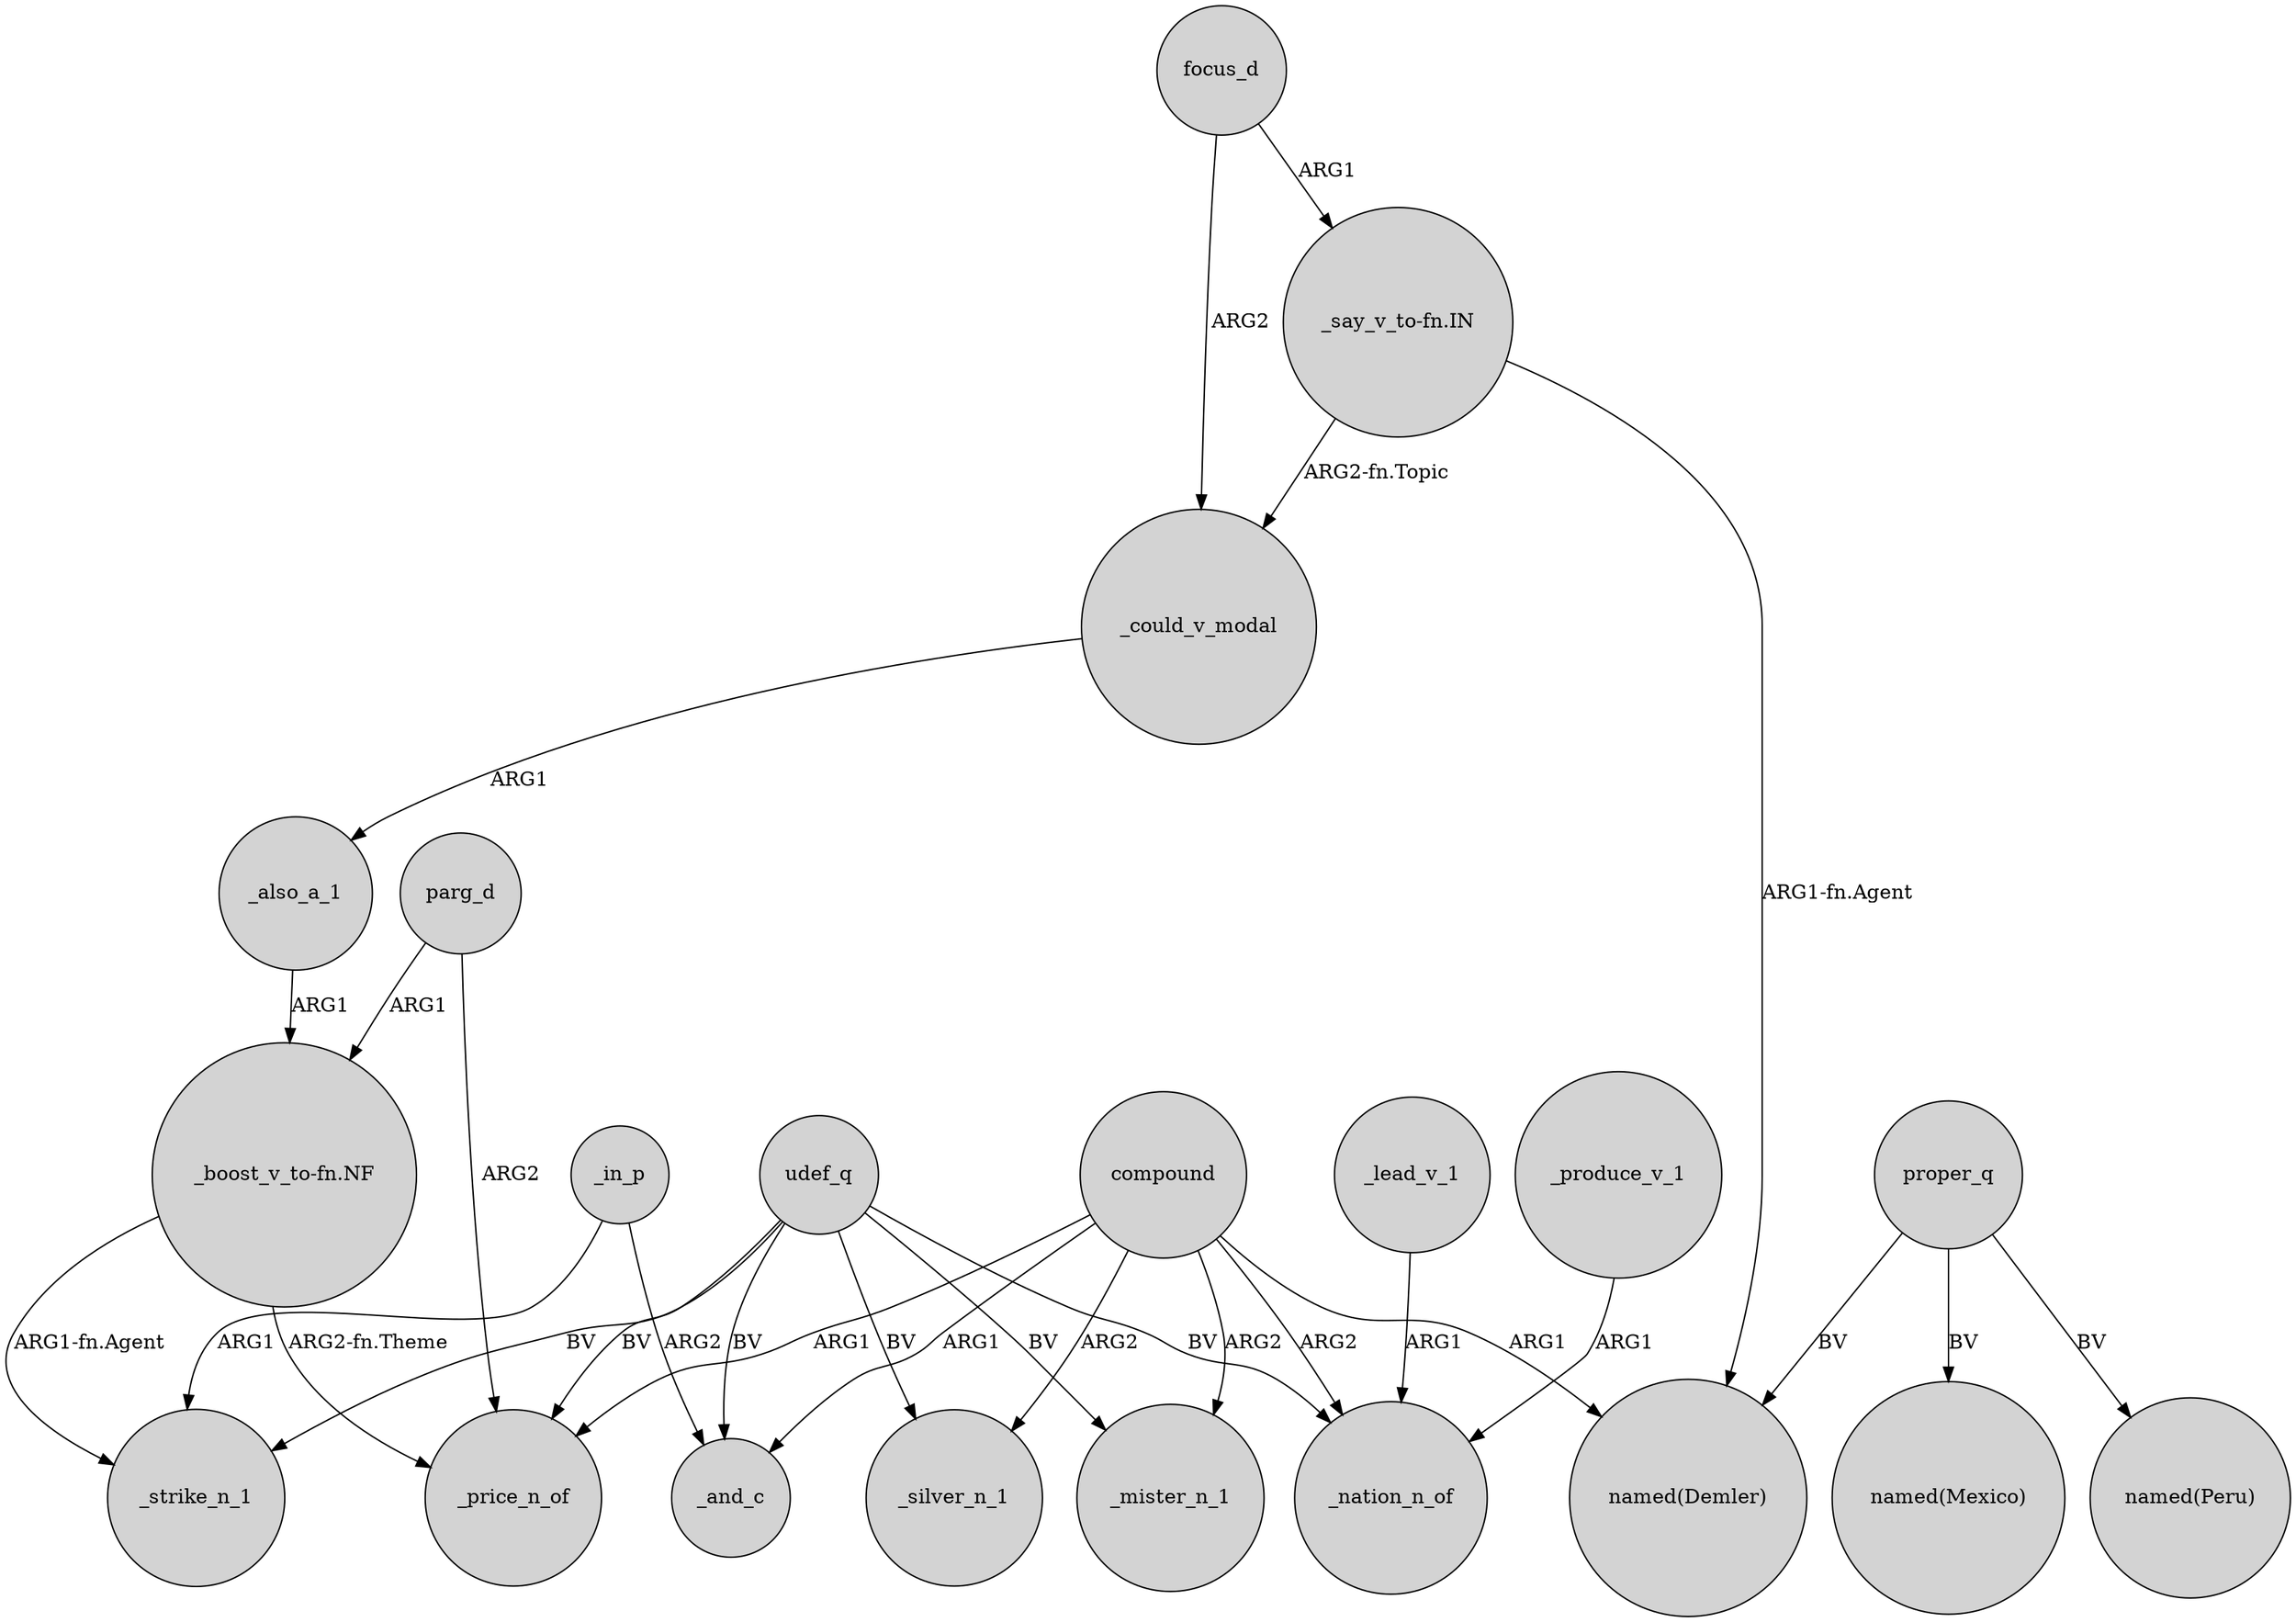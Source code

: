 digraph {
	node [shape=circle style=filled]
	focus_d -> _could_v_modal [label=ARG2]
	udef_q -> _price_n_of [label=BV]
	udef_q -> _strike_n_1 [label=BV]
	proper_q -> "named(Peru)" [label=BV]
	compound -> _mister_n_1 [label=ARG2]
	udef_q -> _mister_n_1 [label=BV]
	"_boost_v_to-fn.NF" -> _price_n_of [label="ARG2-fn.Theme"]
	_lead_v_1 -> _nation_n_of [label=ARG1]
	parg_d -> "_boost_v_to-fn.NF" [label=ARG1]
	_could_v_modal -> _also_a_1 [label=ARG1]
	_in_p -> _strike_n_1 [label=ARG1]
	_also_a_1 -> "_boost_v_to-fn.NF" [label=ARG1]
	compound -> _nation_n_of [label=ARG2]
	proper_q -> "named(Mexico)" [label=BV]
	"_boost_v_to-fn.NF" -> _strike_n_1 [label="ARG1-fn.Agent"]
	_produce_v_1 -> _nation_n_of [label=ARG1]
	udef_q -> _nation_n_of [label=BV]
	compound -> _and_c [label=ARG1]
	compound -> "named(Demler)" [label=ARG1]
	parg_d -> _price_n_of [label=ARG2]
	"_say_v_to-fn.IN" -> "named(Demler)" [label="ARG1-fn.Agent"]
	proper_q -> "named(Demler)" [label=BV]
	compound -> _silver_n_1 [label=ARG2]
	compound -> _price_n_of [label=ARG1]
	udef_q -> _and_c [label=BV]
	"_say_v_to-fn.IN" -> _could_v_modal [label="ARG2-fn.Topic"]
	_in_p -> _and_c [label=ARG2]
	udef_q -> _silver_n_1 [label=BV]
	focus_d -> "_say_v_to-fn.IN" [label=ARG1]
}
